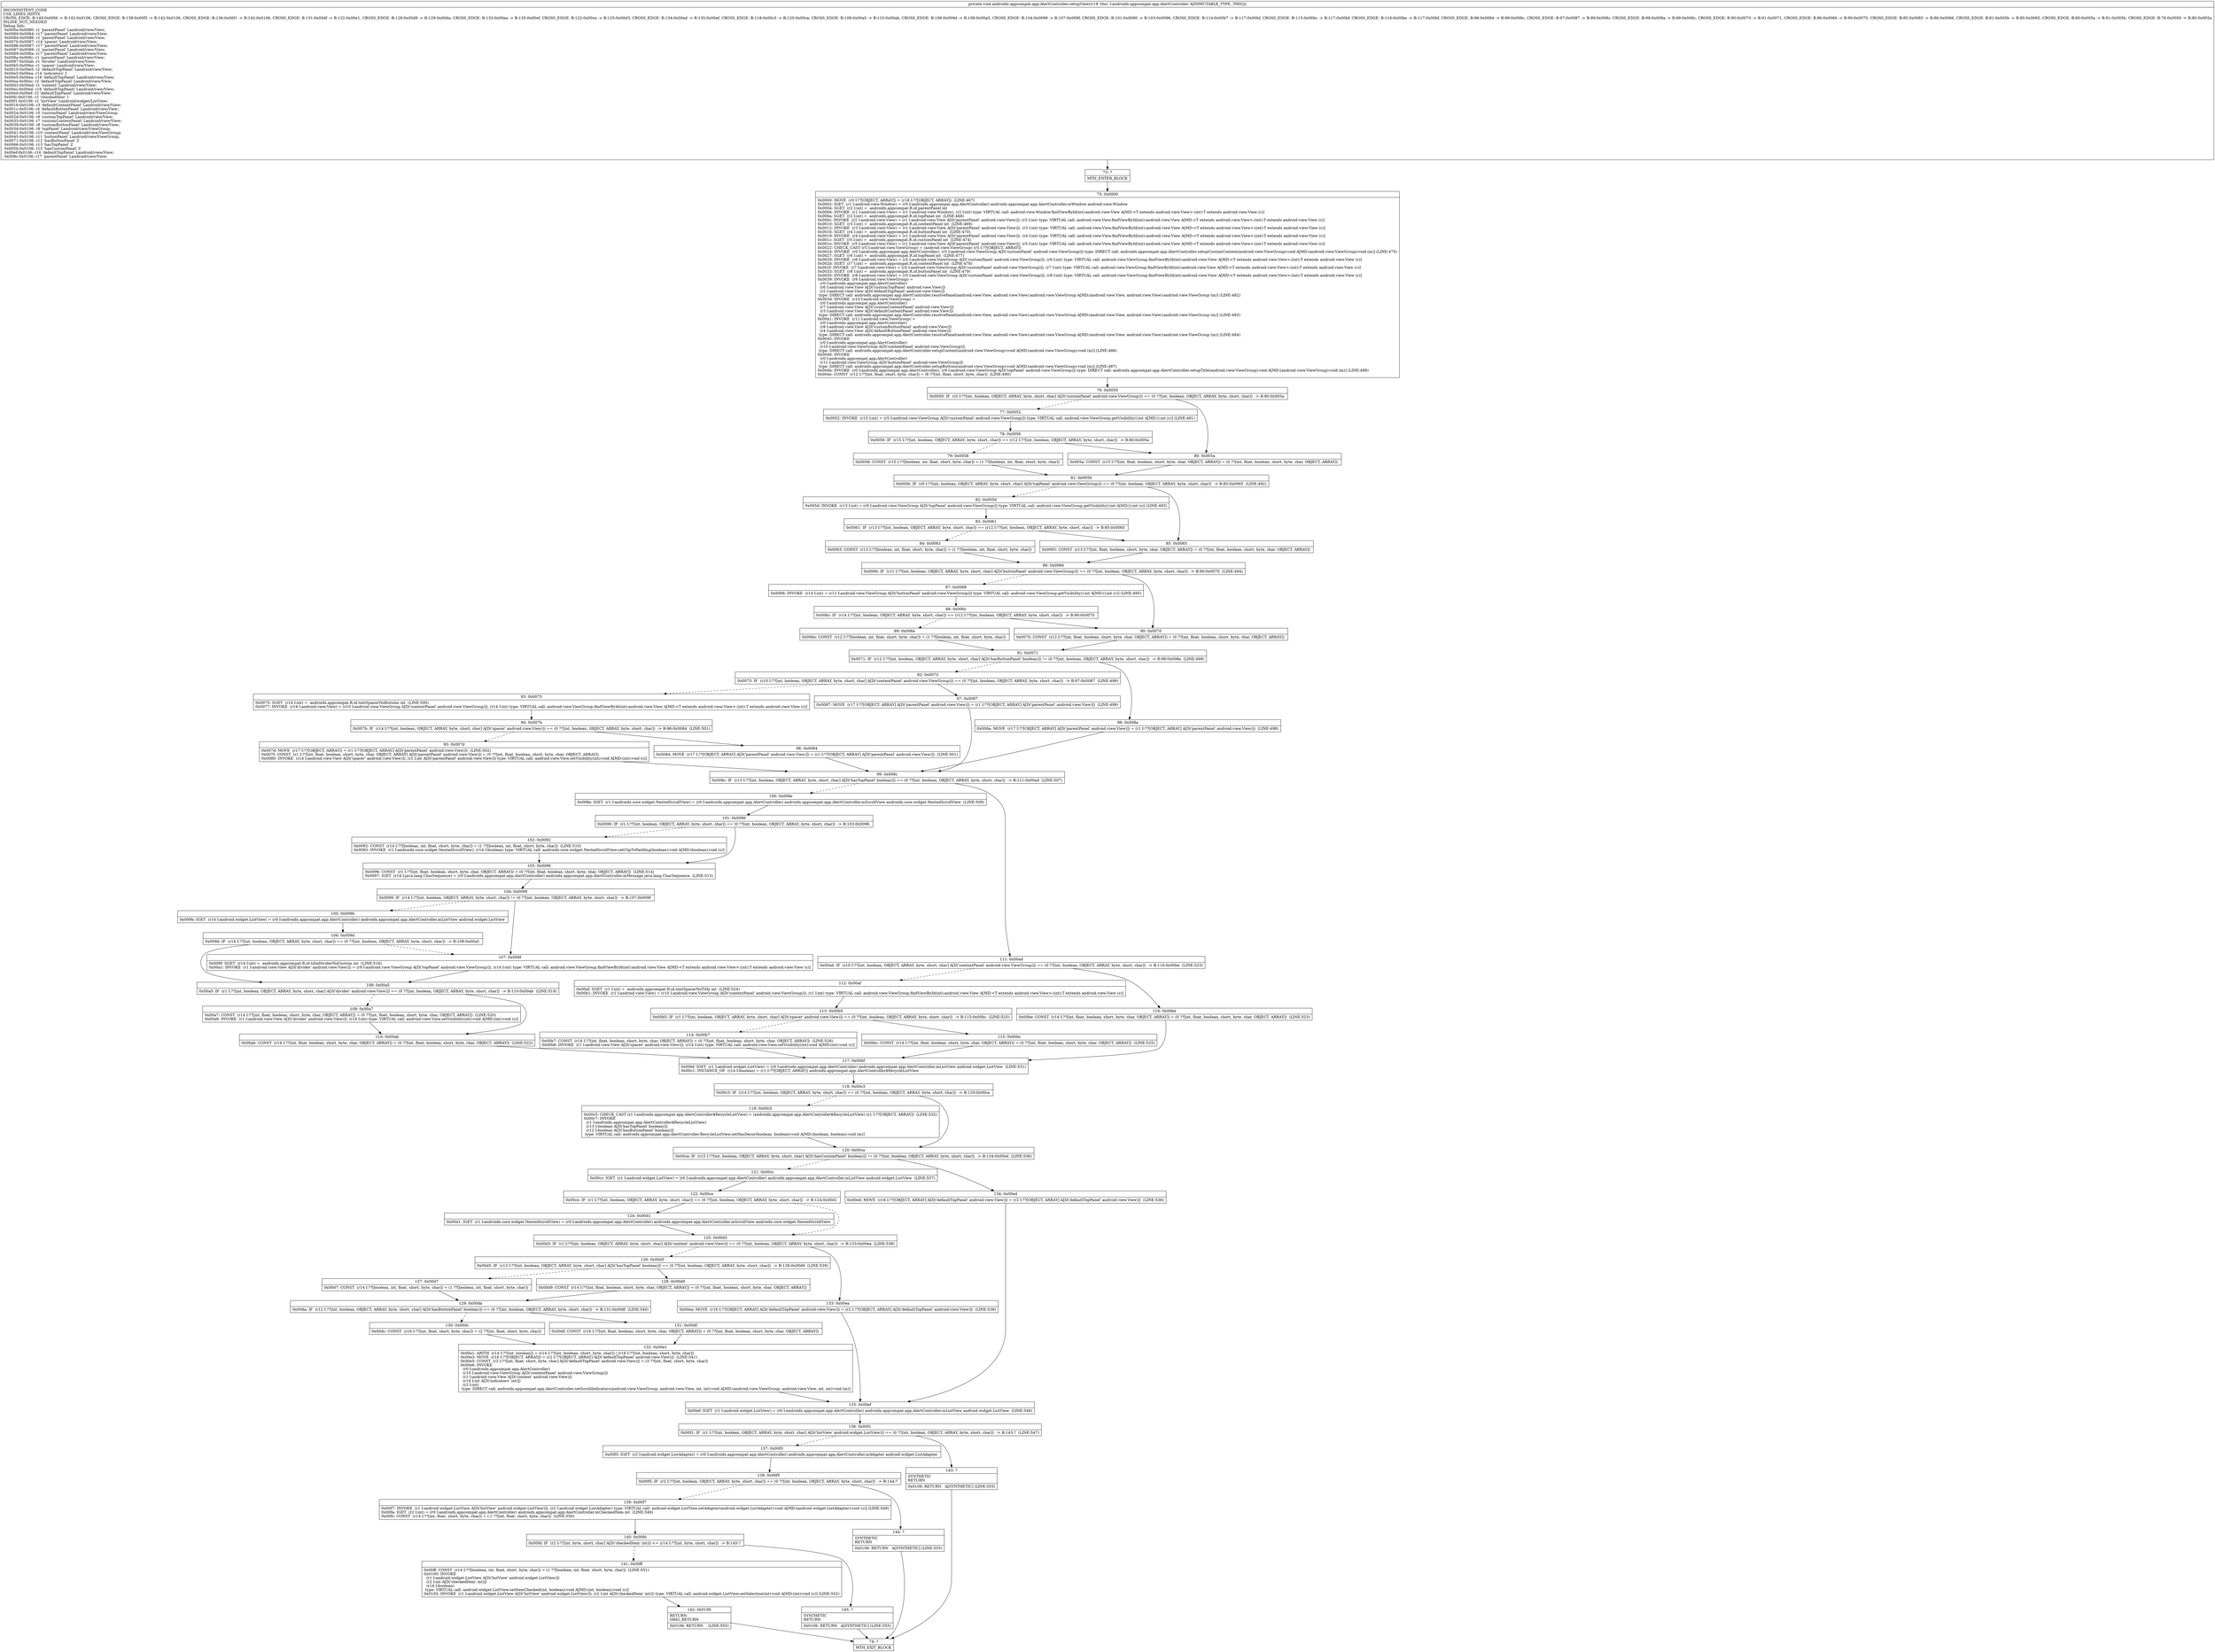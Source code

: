 digraph "CFG forandroidx.appcompat.app.AlertController.setupView()V" {
Node_73 [shape=record,label="{73\:\ ?|MTH_ENTER_BLOCK\l}"];
Node_75 [shape=record,label="{75\:\ 0x0000|0x0000: MOVE  (r0 I:??[OBJECT, ARRAY]) = (r18 I:??[OBJECT, ARRAY])  (LINE:467)\l0x0002: IGET  (r1 I:android.view.Window) = (r0 I:androidx.appcompat.app.AlertController) androidx.appcompat.app.AlertController.mWindow android.view.Window \l0x0004: SGET  (r2 I:int) =  androidx.appcompat.R.id.parentPanel int \l0x0006: INVOKE  (r1 I:android.view.View) = (r1 I:android.view.Window), (r2 I:int) type: VIRTUAL call: android.view.Window.findViewById(int):android.view.View A[MD:\<T extends android.view.View\>:(int):T extends android.view.View (c)]\l0x000a: SGET  (r2 I:int) =  androidx.appcompat.R.id.topPanel int  (LINE:468)\l0x000c: INVOKE  (r2 I:android.view.View) = (r1 I:android.view.View A[D('parentPanel' android.view.View)]), (r2 I:int) type: VIRTUAL call: android.view.View.findViewById(int):android.view.View A[MD:\<T extends android.view.View\>:(int):T extends android.view.View (c)]\l0x0010: SGET  (r3 I:int) =  androidx.appcompat.R.id.contentPanel int  (LINE:469)\l0x0012: INVOKE  (r3 I:android.view.View) = (r1 I:android.view.View A[D('parentPanel' android.view.View)]), (r3 I:int) type: VIRTUAL call: android.view.View.findViewById(int):android.view.View A[MD:\<T extends android.view.View\>:(int):T extends android.view.View (c)]\l0x0016: SGET  (r4 I:int) =  androidx.appcompat.R.id.buttonPanel int  (LINE:470)\l0x0018: INVOKE  (r4 I:android.view.View) = (r1 I:android.view.View A[D('parentPanel' android.view.View)]), (r4 I:int) type: VIRTUAL call: android.view.View.findViewById(int):android.view.View A[MD:\<T extends android.view.View\>:(int):T extends android.view.View (c)]\l0x001c: SGET  (r5 I:int) =  androidx.appcompat.R.id.customPanel int  (LINE:474)\l0x001e: INVOKE  (r5 I:android.view.View) = (r1 I:android.view.View A[D('parentPanel' android.view.View)]), (r5 I:int) type: VIRTUAL call: android.view.View.findViewById(int):android.view.View A[MD:\<T extends android.view.View\>:(int):T extends android.view.View (c)]\l0x0022: CHECK_CAST (r5 I:android.view.ViewGroup) = (android.view.ViewGroup) (r5 I:??[OBJECT, ARRAY]) \l0x0024: INVOKE  (r0 I:androidx.appcompat.app.AlertController), (r5 I:android.view.ViewGroup A[D('customPanel' android.view.ViewGroup)]) type: DIRECT call: androidx.appcompat.app.AlertController.setupCustomContent(android.view.ViewGroup):void A[MD:(android.view.ViewGroup):void (m)] (LINE:475)\l0x0027: SGET  (r6 I:int) =  androidx.appcompat.R.id.topPanel int  (LINE:477)\l0x0029: INVOKE  (r6 I:android.view.View) = (r5 I:android.view.ViewGroup A[D('customPanel' android.view.ViewGroup)]), (r6 I:int) type: VIRTUAL call: android.view.ViewGroup.findViewById(int):android.view.View A[MD:\<T extends android.view.View\>:(int):T extends android.view.View (c)]\l0x002d: SGET  (r7 I:int) =  androidx.appcompat.R.id.contentPanel int  (LINE:478)\l0x002f: INVOKE  (r7 I:android.view.View) = (r5 I:android.view.ViewGroup A[D('customPanel' android.view.ViewGroup)]), (r7 I:int) type: VIRTUAL call: android.view.ViewGroup.findViewById(int):android.view.View A[MD:\<T extends android.view.View\>:(int):T extends android.view.View (c)]\l0x0033: SGET  (r8 I:int) =  androidx.appcompat.R.id.buttonPanel int  (LINE:479)\l0x0035: INVOKE  (r8 I:android.view.View) = (r5 I:android.view.ViewGroup A[D('customPanel' android.view.ViewGroup)]), (r8 I:int) type: VIRTUAL call: android.view.ViewGroup.findViewById(int):android.view.View A[MD:\<T extends android.view.View\>:(int):T extends android.view.View (c)]\l0x0039: INVOKE  (r9 I:android.view.ViewGroup) = \l  (r0 I:androidx.appcompat.app.AlertController)\l  (r6 I:android.view.View A[D('customTopPanel' android.view.View)])\l  (r2 I:android.view.View A[D('defaultTopPanel' android.view.View)])\l type: DIRECT call: androidx.appcompat.app.AlertController.resolvePanel(android.view.View, android.view.View):android.view.ViewGroup A[MD:(android.view.View, android.view.View):android.view.ViewGroup (m)] (LINE:482)\l0x003d: INVOKE  (r10 I:android.view.ViewGroup) = \l  (r0 I:androidx.appcompat.app.AlertController)\l  (r7 I:android.view.View A[D('customContentPanel' android.view.View)])\l  (r3 I:android.view.View A[D('defaultContentPanel' android.view.View)])\l type: DIRECT call: androidx.appcompat.app.AlertController.resolvePanel(android.view.View, android.view.View):android.view.ViewGroup A[MD:(android.view.View, android.view.View):android.view.ViewGroup (m)] (LINE:483)\l0x0041: INVOKE  (r11 I:android.view.ViewGroup) = \l  (r0 I:androidx.appcompat.app.AlertController)\l  (r8 I:android.view.View A[D('customButtonPanel' android.view.View)])\l  (r4 I:android.view.View A[D('defaultButtonPanel' android.view.View)])\l type: DIRECT call: androidx.appcompat.app.AlertController.resolvePanel(android.view.View, android.view.View):android.view.ViewGroup A[MD:(android.view.View, android.view.View):android.view.ViewGroup (m)] (LINE:484)\l0x0045: INVOKE  \l  (r0 I:androidx.appcompat.app.AlertController)\l  (r10 I:android.view.ViewGroup A[D('contentPanel' android.view.ViewGroup)])\l type: DIRECT call: androidx.appcompat.app.AlertController.setupContent(android.view.ViewGroup):void A[MD:(android.view.ViewGroup):void (m)] (LINE:486)\l0x0048: INVOKE  \l  (r0 I:androidx.appcompat.app.AlertController)\l  (r11 I:android.view.ViewGroup A[D('buttonPanel' android.view.ViewGroup)])\l type: DIRECT call: androidx.appcompat.app.AlertController.setupButtons(android.view.ViewGroup):void A[MD:(android.view.ViewGroup):void (m)] (LINE:487)\l0x004b: INVOKE  (r0 I:androidx.appcompat.app.AlertController), (r9 I:android.view.ViewGroup A[D('topPanel' android.view.ViewGroup)]) type: DIRECT call: androidx.appcompat.app.AlertController.setupTitle(android.view.ViewGroup):void A[MD:(android.view.ViewGroup):void (m)] (LINE:488)\l0x004e: CONST  (r12 I:??[int, float, short, byte, char]) = (8 ??[int, float, short, byte, char])  (LINE:490)\l}"];
Node_76 [shape=record,label="{76\:\ 0x0050|0x0050: IF  (r5 I:??[int, boolean, OBJECT, ARRAY, byte, short, char] A[D('customPanel' android.view.ViewGroup)]) == (0 ??[int, boolean, OBJECT, ARRAY, byte, short, char])  \-\> B:80:0x005a \l}"];
Node_77 [shape=record,label="{77\:\ 0x0052|0x0052: INVOKE  (r15 I:int) = (r5 I:android.view.ViewGroup A[D('customPanel' android.view.ViewGroup)]) type: VIRTUAL call: android.view.ViewGroup.getVisibility():int A[MD:():int (c)] (LINE:491)\l}"];
Node_78 [shape=record,label="{78\:\ 0x0056|0x0056: IF  (r15 I:??[int, boolean, OBJECT, ARRAY, byte, short, char]) == (r12 I:??[int, boolean, OBJECT, ARRAY, byte, short, char])  \-\> B:80:0x005a \l}"];
Node_79 [shape=record,label="{79\:\ 0x0058|0x0058: CONST  (r15 I:??[boolean, int, float, short, byte, char]) = (1 ??[boolean, int, float, short, byte, char]) \l}"];
Node_81 [shape=record,label="{81\:\ 0x005b|0x005b: IF  (r9 I:??[int, boolean, OBJECT, ARRAY, byte, short, char] A[D('topPanel' android.view.ViewGroup)]) == (0 ??[int, boolean, OBJECT, ARRAY, byte, short, char])  \-\> B:85:0x0065  (LINE:492)\l}"];
Node_82 [shape=record,label="{82\:\ 0x005d|0x005d: INVOKE  (r13 I:int) = (r9 I:android.view.ViewGroup A[D('topPanel' android.view.ViewGroup)]) type: VIRTUAL call: android.view.ViewGroup.getVisibility():int A[MD:():int (c)] (LINE:493)\l}"];
Node_83 [shape=record,label="{83\:\ 0x0061|0x0061: IF  (r13 I:??[int, boolean, OBJECT, ARRAY, byte, short, char]) == (r12 I:??[int, boolean, OBJECT, ARRAY, byte, short, char])  \-\> B:85:0x0065 \l}"];
Node_84 [shape=record,label="{84\:\ 0x0063|0x0063: CONST  (r13 I:??[boolean, int, float, short, byte, char]) = (1 ??[boolean, int, float, short, byte, char]) \l}"];
Node_86 [shape=record,label="{86\:\ 0x0066|0x0066: IF  (r11 I:??[int, boolean, OBJECT, ARRAY, byte, short, char] A[D('buttonPanel' android.view.ViewGroup)]) == (0 ??[int, boolean, OBJECT, ARRAY, byte, short, char])  \-\> B:90:0x0070  (LINE:494)\l}"];
Node_87 [shape=record,label="{87\:\ 0x0068|0x0068: INVOKE  (r14 I:int) = (r11 I:android.view.ViewGroup A[D('buttonPanel' android.view.ViewGroup)]) type: VIRTUAL call: android.view.ViewGroup.getVisibility():int A[MD:():int (c)] (LINE:495)\l}"];
Node_88 [shape=record,label="{88\:\ 0x006c|0x006c: IF  (r14 I:??[int, boolean, OBJECT, ARRAY, byte, short, char]) == (r12 I:??[int, boolean, OBJECT, ARRAY, byte, short, char])  \-\> B:90:0x0070 \l}"];
Node_89 [shape=record,label="{89\:\ 0x006e|0x006e: CONST  (r12 I:??[boolean, int, float, short, byte, char]) = (1 ??[boolean, int, float, short, byte, char]) \l}"];
Node_91 [shape=record,label="{91\:\ 0x0071|0x0071: IF  (r12 I:??[int, boolean, OBJECT, ARRAY, byte, short, char] A[D('hasButtonPanel' boolean)]) != (0 ??[int, boolean, OBJECT, ARRAY, byte, short, char])  \-\> B:98:0x008a  (LINE:498)\l}"];
Node_92 [shape=record,label="{92\:\ 0x0073|0x0073: IF  (r10 I:??[int, boolean, OBJECT, ARRAY, byte, short, char] A[D('contentPanel' android.view.ViewGroup)]) == (0 ??[int, boolean, OBJECT, ARRAY, byte, short, char])  \-\> B:97:0x0087  (LINE:499)\l}"];
Node_93 [shape=record,label="{93\:\ 0x0075|0x0075: SGET  (r14 I:int) =  androidx.appcompat.R.id.textSpacerNoButtons int  (LINE:500)\l0x0077: INVOKE  (r14 I:android.view.View) = (r10 I:android.view.ViewGroup A[D('contentPanel' android.view.ViewGroup)]), (r14 I:int) type: VIRTUAL call: android.view.ViewGroup.findViewById(int):android.view.View A[MD:\<T extends android.view.View\>:(int):T extends android.view.View (c)]\l}"];
Node_94 [shape=record,label="{94\:\ 0x007b|0x007b: IF  (r14 I:??[int, boolean, OBJECT, ARRAY, byte, short, char] A[D('spacer' android.view.View)]) == (0 ??[int, boolean, OBJECT, ARRAY, byte, short, char])  \-\> B:96:0x0084  (LINE:501)\l}"];
Node_95 [shape=record,label="{95\:\ 0x007d|0x007d: MOVE  (r17 I:??[OBJECT, ARRAY]) = (r1 I:??[OBJECT, ARRAY] A[D('parentPanel' android.view.View)])  (LINE:502)\l0x007f: CONST  (r1 I:??[int, float, boolean, short, byte, char, OBJECT, ARRAY] A[D('parentPanel' android.view.View)]) = (0 ??[int, float, boolean, short, byte, char, OBJECT, ARRAY]) \l0x0080: INVOKE  (r14 I:android.view.View A[D('spacer' android.view.View)]), (r1 I:int A[D('parentPanel' android.view.View)]) type: VIRTUAL call: android.view.View.setVisibility(int):void A[MD:(int):void (c)]\l}"];
Node_99 [shape=record,label="{99\:\ 0x008c|0x008c: IF  (r13 I:??[int, boolean, OBJECT, ARRAY, byte, short, char] A[D('hasTopPanel' boolean)]) == (0 ??[int, boolean, OBJECT, ARRAY, byte, short, char])  \-\> B:111:0x00ad  (LINE:507)\l}"];
Node_100 [shape=record,label="{100\:\ 0x008e|0x008e: IGET  (r1 I:androidx.core.widget.NestedScrollView) = (r0 I:androidx.appcompat.app.AlertController) androidx.appcompat.app.AlertController.mScrollView androidx.core.widget.NestedScrollView  (LINE:509)\l}"];
Node_101 [shape=record,label="{101\:\ 0x0090|0x0090: IF  (r1 I:??[int, boolean, OBJECT, ARRAY, byte, short, char]) == (0 ??[int, boolean, OBJECT, ARRAY, byte, short, char])  \-\> B:103:0x0096 \l}"];
Node_102 [shape=record,label="{102\:\ 0x0092|0x0092: CONST  (r14 I:??[boolean, int, float, short, byte, char]) = (1 ??[boolean, int, float, short, byte, char])  (LINE:510)\l0x0093: INVOKE  (r1 I:androidx.core.widget.NestedScrollView), (r14 I:boolean) type: VIRTUAL call: androidx.core.widget.NestedScrollView.setClipToPadding(boolean):void A[MD:(boolean):void (s)]\l}"];
Node_103 [shape=record,label="{103\:\ 0x0096|0x0096: CONST  (r1 I:??[int, float, boolean, short, byte, char, OBJECT, ARRAY]) = (0 ??[int, float, boolean, short, byte, char, OBJECT, ARRAY])  (LINE:514)\l0x0097: IGET  (r14 I:java.lang.CharSequence) = (r0 I:androidx.appcompat.app.AlertController) androidx.appcompat.app.AlertController.mMessage java.lang.CharSequence  (LINE:515)\l}"];
Node_104 [shape=record,label="{104\:\ 0x0099|0x0099: IF  (r14 I:??[int, boolean, OBJECT, ARRAY, byte, short, char]) != (0 ??[int, boolean, OBJECT, ARRAY, byte, short, char])  \-\> B:107:0x009f \l}"];
Node_105 [shape=record,label="{105\:\ 0x009b|0x009b: IGET  (r14 I:android.widget.ListView) = (r0 I:androidx.appcompat.app.AlertController) androidx.appcompat.app.AlertController.mListView android.widget.ListView \l}"];
Node_106 [shape=record,label="{106\:\ 0x009d|0x009d: IF  (r14 I:??[int, boolean, OBJECT, ARRAY, byte, short, char]) == (0 ??[int, boolean, OBJECT, ARRAY, byte, short, char])  \-\> B:108:0x00a5 \l}"];
Node_108 [shape=record,label="{108\:\ 0x00a5|0x00a5: IF  (r1 I:??[int, boolean, OBJECT, ARRAY, byte, short, char] A[D('divider' android.view.View)]) == (0 ??[int, boolean, OBJECT, ARRAY, byte, short, char])  \-\> B:110:0x00ab  (LINE:519)\l}"];
Node_109 [shape=record,label="{109\:\ 0x00a7|0x00a7: CONST  (r14 I:??[int, float, boolean, short, byte, char, OBJECT, ARRAY]) = (0 ??[int, float, boolean, short, byte, char, OBJECT, ARRAY])  (LINE:520)\l0x00a8: INVOKE  (r1 I:android.view.View A[D('divider' android.view.View)]), (r14 I:int) type: VIRTUAL call: android.view.View.setVisibility(int):void A[MD:(int):void (c)]\l}"];
Node_110 [shape=record,label="{110\:\ 0x00ab|0x00ab: CONST  (r14 I:??[int, float, boolean, short, byte, char, OBJECT, ARRAY]) = (0 ??[int, float, boolean, short, byte, char, OBJECT, ARRAY])  (LINE:522)\l}"];
Node_117 [shape=record,label="{117\:\ 0x00bf|0x00bf: IGET  (r1 I:android.widget.ListView) = (r0 I:androidx.appcompat.app.AlertController) androidx.appcompat.app.AlertController.mListView android.widget.ListView  (LINE:531)\l0x00c1: INSTANCE_OF  (r14 I:boolean) = (r1 I:??[OBJECT, ARRAY]) androidx.appcompat.app.AlertController$RecycleListView \l}"];
Node_118 [shape=record,label="{118\:\ 0x00c3|0x00c3: IF  (r14 I:??[int, boolean, OBJECT, ARRAY, byte, short, char]) == (0 ??[int, boolean, OBJECT, ARRAY, byte, short, char])  \-\> B:120:0x00ca \l}"];
Node_119 [shape=record,label="{119\:\ 0x00c5|0x00c5: CHECK_CAST (r1 I:androidx.appcompat.app.AlertController$RecycleListView) = (androidx.appcompat.app.AlertController$RecycleListView) (r1 I:??[OBJECT, ARRAY])  (LINE:532)\l0x00c7: INVOKE  \l  (r1 I:androidx.appcompat.app.AlertController$RecycleListView)\l  (r13 I:boolean A[D('hasTopPanel' boolean)])\l  (r12 I:boolean A[D('hasButtonPanel' boolean)])\l type: VIRTUAL call: androidx.appcompat.app.AlertController.RecycleListView.setHasDecor(boolean, boolean):void A[MD:(boolean, boolean):void (m)]\l}"];
Node_120 [shape=record,label="{120\:\ 0x00ca|0x00ca: IF  (r15 I:??[int, boolean, OBJECT, ARRAY, byte, short, char] A[D('hasCustomPanel' boolean)]) != (0 ??[int, boolean, OBJECT, ARRAY, byte, short, char])  \-\> B:134:0x00ed  (LINE:536)\l}"];
Node_121 [shape=record,label="{121\:\ 0x00cc|0x00cc: IGET  (r1 I:android.widget.ListView) = (r0 I:androidx.appcompat.app.AlertController) androidx.appcompat.app.AlertController.mListView android.widget.ListView  (LINE:537)\l}"];
Node_122 [shape=record,label="{122\:\ 0x00ce|0x00ce: IF  (r1 I:??[int, boolean, OBJECT, ARRAY, byte, short, char]) == (0 ??[int, boolean, OBJECT, ARRAY, byte, short, char])  \-\> B:124:0x00d1 \l}"];
Node_124 [shape=record,label="{124\:\ 0x00d1|0x00d1: IGET  (r1 I:androidx.core.widget.NestedScrollView) = (r0 I:androidx.appcompat.app.AlertController) androidx.appcompat.app.AlertController.mScrollView androidx.core.widget.NestedScrollView \l}"];
Node_125 [shape=record,label="{125\:\ 0x00d3|0x00d3: IF  (r1 I:??[int, boolean, OBJECT, ARRAY, byte, short, char] A[D('content' android.view.View)]) == (0 ??[int, boolean, OBJECT, ARRAY, byte, short, char])  \-\> B:133:0x00ea  (LINE:538)\l}"];
Node_126 [shape=record,label="{126\:\ 0x00d5|0x00d5: IF  (r13 I:??[int, boolean, OBJECT, ARRAY, byte, short, char] A[D('hasTopPanel' boolean)]) == (0 ??[int, boolean, OBJECT, ARRAY, byte, short, char])  \-\> B:128:0x00d9  (LINE:539)\l}"];
Node_127 [shape=record,label="{127\:\ 0x00d7|0x00d7: CONST  (r14 I:??[boolean, int, float, short, byte, char]) = (1 ??[boolean, int, float, short, byte, char]) \l}"];
Node_129 [shape=record,label="{129\:\ 0x00da|0x00da: IF  (r12 I:??[int, boolean, OBJECT, ARRAY, byte, short, char] A[D('hasButtonPanel' boolean)]) == (0 ??[int, boolean, OBJECT, ARRAY, byte, short, char])  \-\> B:131:0x00df  (LINE:540)\l}"];
Node_130 [shape=record,label="{130\:\ 0x00dc|0x00dc: CONST  (r16 I:??[int, float, short, byte, char]) = (2 ??[int, float, short, byte, char]) \l}"];
Node_132 [shape=record,label="{132\:\ 0x00e1|0x00e1: ARITH  (r14 I:??[int, boolean]) = (r14 I:??[int, boolean, short, byte, char]) \| (r16 I:??[int, boolean, short, byte, char]) \l0x00e3: MOVE  (r16 I:??[OBJECT, ARRAY]) = (r2 I:??[OBJECT, ARRAY] A[D('defaultTopPanel' android.view.View)])  (LINE:541)\l0x00e5: CONST  (r2 I:??[int, float, short, byte, char] A[D('defaultTopPanel' android.view.View)]) = (3 ??[int, float, short, byte, char]) \l0x00e6: INVOKE  \l  (r0 I:androidx.appcompat.app.AlertController)\l  (r10 I:android.view.ViewGroup A[D('contentPanel' android.view.ViewGroup)])\l  (r1 I:android.view.View A[D('content' android.view.View)])\l  (r14 I:int A[D('indicators' int)])\l  (r2 I:int)\l type: DIRECT call: androidx.appcompat.app.AlertController.setScrollIndicators(android.view.ViewGroup, android.view.View, int, int):void A[MD:(android.view.ViewGroup, android.view.View, int, int):void (m)]\l}"];
Node_135 [shape=record,label="{135\:\ 0x00ef|0x00ef: IGET  (r1 I:android.widget.ListView) = (r0 I:androidx.appcompat.app.AlertController) androidx.appcompat.app.AlertController.mListView android.widget.ListView  (LINE:546)\l}"];
Node_136 [shape=record,label="{136\:\ 0x00f1|0x00f1: IF  (r1 I:??[int, boolean, OBJECT, ARRAY, byte, short, char] A[D('listView' android.widget.ListView)]) == (0 ??[int, boolean, OBJECT, ARRAY, byte, short, char])  \-\> B:143:?  (LINE:547)\l}"];
Node_137 [shape=record,label="{137\:\ 0x00f3|0x00f3: IGET  (r2 I:android.widget.ListAdapter) = (r0 I:androidx.appcompat.app.AlertController) androidx.appcompat.app.AlertController.mAdapter android.widget.ListAdapter \l}"];
Node_138 [shape=record,label="{138\:\ 0x00f5|0x00f5: IF  (r2 I:??[int, boolean, OBJECT, ARRAY, byte, short, char]) == (0 ??[int, boolean, OBJECT, ARRAY, byte, short, char])  \-\> B:144:? \l}"];
Node_139 [shape=record,label="{139\:\ 0x00f7|0x00f7: INVOKE  (r1 I:android.widget.ListView A[D('listView' android.widget.ListView)]), (r2 I:android.widget.ListAdapter) type: VIRTUAL call: android.widget.ListView.setAdapter(android.widget.ListAdapter):void A[MD:(android.widget.ListAdapter):void (c)] (LINE:548)\l0x00fa: IGET  (r2 I:int) = (r0 I:androidx.appcompat.app.AlertController) androidx.appcompat.app.AlertController.mCheckedItem int  (LINE:549)\l0x00fc: CONST  (r14 I:??[int, float, short, byte, char]) = (\-1 ??[int, float, short, byte, char])  (LINE:550)\l}"];
Node_140 [shape=record,label="{140\:\ 0x00fd|0x00fd: IF  (r2 I:??[int, byte, short, char] A[D('checkedItem' int)]) \<= (r14 I:??[int, byte, short, char])  \-\> B:145:? \l}"];
Node_141 [shape=record,label="{141\:\ 0x00ff|0x00ff: CONST  (r14 I:??[boolean, int, float, short, byte, char]) = (1 ??[boolean, int, float, short, byte, char])  (LINE:551)\l0x0100: INVOKE  \l  (r1 I:android.widget.ListView A[D('listView' android.widget.ListView)])\l  (r2 I:int A[D('checkedItem' int)])\l  (r14 I:boolean)\l type: VIRTUAL call: android.widget.ListView.setItemChecked(int, boolean):void A[MD:(int, boolean):void (c)]\l0x0103: INVOKE  (r1 I:android.widget.ListView A[D('listView' android.widget.ListView)]), (r2 I:int A[D('checkedItem' int)]) type: VIRTUAL call: android.widget.ListView.setSelection(int):void A[MD:(int):void (c)] (LINE:552)\l}"];
Node_142 [shape=record,label="{142\:\ 0x0106|RETURN\lORIG_RETURN\l|0x0106: RETURN    (LINE:555)\l}"];
Node_74 [shape=record,label="{74\:\ ?|MTH_EXIT_BLOCK\l}"];
Node_145 [shape=record,label="{145\:\ ?|SYNTHETIC\lRETURN\l|0x0106: RETURN   A[SYNTHETIC] (LINE:555)\l}"];
Node_144 [shape=record,label="{144\:\ ?|SYNTHETIC\lRETURN\l|0x0106: RETURN   A[SYNTHETIC] (LINE:555)\l}"];
Node_143 [shape=record,label="{143\:\ ?|SYNTHETIC\lRETURN\l|0x0106: RETURN   A[SYNTHETIC] (LINE:555)\l}"];
Node_131 [shape=record,label="{131\:\ 0x00df|0x00df: CONST  (r16 I:??[int, float, boolean, short, byte, char, OBJECT, ARRAY]) = (0 ??[int, float, boolean, short, byte, char, OBJECT, ARRAY]) \l}"];
Node_128 [shape=record,label="{128\:\ 0x00d9|0x00d9: CONST  (r14 I:??[int, float, boolean, short, byte, char, OBJECT, ARRAY]) = (0 ??[int, float, boolean, short, byte, char, OBJECT, ARRAY]) \l}"];
Node_133 [shape=record,label="{133\:\ 0x00ea|0x00ea: MOVE  (r16 I:??[OBJECT, ARRAY] A[D('defaultTopPanel' android.view.View)]) = (r2 I:??[OBJECT, ARRAY] A[D('defaultTopPanel' android.view.View)])  (LINE:538)\l}"];
Node_134 [shape=record,label="{134\:\ 0x00ed|0x00ed: MOVE  (r16 I:??[OBJECT, ARRAY] A[D('defaultTopPanel' android.view.View)]) = (r2 I:??[OBJECT, ARRAY] A[D('defaultTopPanel' android.view.View)])  (LINE:536)\l}"];
Node_107 [shape=record,label="{107\:\ 0x009f|0x009f: SGET  (r14 I:int) =  androidx.appcompat.R.id.titleDividerNoCustom int  (LINE:516)\l0x00a1: INVOKE  (r1 I:android.view.View A[D('divider' android.view.View)]) = (r9 I:android.view.ViewGroup A[D('topPanel' android.view.ViewGroup)]), (r14 I:int) type: VIRTUAL call: android.view.ViewGroup.findViewById(int):android.view.View A[MD:\<T extends android.view.View\>:(int):T extends android.view.View (c)]\l}"];
Node_111 [shape=record,label="{111\:\ 0x00ad|0x00ad: IF  (r10 I:??[int, boolean, OBJECT, ARRAY, byte, short, char] A[D('contentPanel' android.view.ViewGroup)]) == (0 ??[int, boolean, OBJECT, ARRAY, byte, short, char])  \-\> B:116:0x00be  (LINE:523)\l}"];
Node_112 [shape=record,label="{112\:\ 0x00af|0x00af: SGET  (r1 I:int) =  androidx.appcompat.R.id.textSpacerNoTitle int  (LINE:524)\l0x00b1: INVOKE  (r1 I:android.view.View) = (r10 I:android.view.ViewGroup A[D('contentPanel' android.view.ViewGroup)]), (r1 I:int) type: VIRTUAL call: android.view.ViewGroup.findViewById(int):android.view.View A[MD:\<T extends android.view.View\>:(int):T extends android.view.View (c)]\l}"];
Node_113 [shape=record,label="{113\:\ 0x00b5|0x00b5: IF  (r1 I:??[int, boolean, OBJECT, ARRAY, byte, short, char] A[D('spacer' android.view.View)]) == (0 ??[int, boolean, OBJECT, ARRAY, byte, short, char])  \-\> B:115:0x00bc  (LINE:525)\l}"];
Node_114 [shape=record,label="{114\:\ 0x00b7|0x00b7: CONST  (r14 I:??[int, float, boolean, short, byte, char, OBJECT, ARRAY]) = (0 ??[int, float, boolean, short, byte, char, OBJECT, ARRAY])  (LINE:526)\l0x00b8: INVOKE  (r1 I:android.view.View A[D('spacer' android.view.View)]), (r14 I:int) type: VIRTUAL call: android.view.View.setVisibility(int):void A[MD:(int):void (c)]\l}"];
Node_115 [shape=record,label="{115\:\ 0x00bc|0x00bc: CONST  (r14 I:??[int, float, boolean, short, byte, char, OBJECT, ARRAY]) = (0 ??[int, float, boolean, short, byte, char, OBJECT, ARRAY])  (LINE:525)\l}"];
Node_116 [shape=record,label="{116\:\ 0x00be|0x00be: CONST  (r14 I:??[int, float, boolean, short, byte, char, OBJECT, ARRAY]) = (0 ??[int, float, boolean, short, byte, char, OBJECT, ARRAY])  (LINE:523)\l}"];
Node_96 [shape=record,label="{96\:\ 0x0084|0x0084: MOVE  (r17 I:??[OBJECT, ARRAY] A[D('parentPanel' android.view.View)]) = (r1 I:??[OBJECT, ARRAY] A[D('parentPanel' android.view.View)])  (LINE:501)\l}"];
Node_97 [shape=record,label="{97\:\ 0x0087|0x0087: MOVE  (r17 I:??[OBJECT, ARRAY] A[D('parentPanel' android.view.View)]) = (r1 I:??[OBJECT, ARRAY] A[D('parentPanel' android.view.View)])  (LINE:499)\l}"];
Node_98 [shape=record,label="{98\:\ 0x008a|0x008a: MOVE  (r17 I:??[OBJECT, ARRAY] A[D('parentPanel' android.view.View)]) = (r1 I:??[OBJECT, ARRAY] A[D('parentPanel' android.view.View)])  (LINE:498)\l}"];
Node_90 [shape=record,label="{90\:\ 0x0070|0x0070: CONST  (r12 I:??[int, float, boolean, short, byte, char, OBJECT, ARRAY]) = (0 ??[int, float, boolean, short, byte, char, OBJECT, ARRAY]) \l}"];
Node_85 [shape=record,label="{85\:\ 0x0065|0x0065: CONST  (r13 I:??[int, float, boolean, short, byte, char, OBJECT, ARRAY]) = (0 ??[int, float, boolean, short, byte, char, OBJECT, ARRAY]) \l}"];
Node_80 [shape=record,label="{80\:\ 0x005a|0x005a: CONST  (r15 I:??[int, float, boolean, short, byte, char, OBJECT, ARRAY]) = (0 ??[int, float, boolean, short, byte, char, OBJECT, ARRAY]) \l}"];
MethodNode[shape=record,label="{private void androidx.appcompat.app.AlertController.setupView((r18 'this' I:androidx.appcompat.app.AlertController A[IMMUTABLE_TYPE, THIS]))  | INCONSISTENT_CODE\lUSE_LINES_HINTS\lCROSS_EDGE: B:140:0x00fd \-\> B:142:0x0106, CROSS_EDGE: B:138:0x00f5 \-\> B:142:0x0106, CROSS_EDGE: B:136:0x00f1 \-\> B:142:0x0106, CROSS_EDGE: B:131:0x00df \-\> B:132:0x00e1, CROSS_EDGE: B:128:0x00d9 \-\> B:129:0x00da, CROSS_EDGE: B:133:0x00ea \-\> B:135:0x00ef, CROSS_EDGE: B:122:0x00ce \-\> B:125:0x00d3, CROSS_EDGE: B:134:0x00ed \-\> B:135:0x00ef, CROSS_EDGE: B:118:0x00c3 \-\> B:120:0x00ca, CROSS_EDGE: B:108:0x00a5 \-\> B:110:0x00ab, CROSS_EDGE: B:106:0x009d \-\> B:108:0x00a5, CROSS_EDGE: B:104:0x0099 \-\> B:107:0x009f, CROSS_EDGE: B:101:0x0090 \-\> B:103:0x0096, CROSS_EDGE: B:114:0x00b7 \-\> B:117:0x00bf, CROSS_EDGE: B:115:0x00bc \-\> B:117:0x00bf, CROSS_EDGE: B:116:0x00be \-\> B:117:0x00bf, CROSS_EDGE: B:96:0x0084 \-\> B:99:0x008c, CROSS_EDGE: B:97:0x0087 \-\> B:99:0x008c, CROSS_EDGE: B:98:0x008a \-\> B:99:0x008c, CROSS_EDGE: B:90:0x0070 \-\> B:91:0x0071, CROSS_EDGE: B:86:0x0066 \-\> B:90:0x0070, CROSS_EDGE: B:85:0x0065 \-\> B:86:0x0066, CROSS_EDGE: B:81:0x005b \-\> B:85:0x0065, CROSS_EDGE: B:80:0x005a \-\> B:81:0x005b, CROSS_EDGE: B:76:0x0050 \-\> B:80:0x005a\lINLINE_NOT_NEEDED\lDebug Info:\l  0x000a\-0x0080: r1 'parentPanel' Landroid\/view\/View;\l  0x0080\-0x0084: r17 'parentPanel' Landroid\/view\/View;\l  0x0084\-0x0086: r1 'parentPanel' Landroid\/view\/View;\l  0x007b\-0x0087: r14 'spacer' Landroid\/view\/View;\l  0x0086\-0x0087: r17 'parentPanel' Landroid\/view\/View;\l  0x0087\-0x0089: r1 'parentPanel' Landroid\/view\/View;\l  0x0089\-0x008a: r17 'parentPanel' Landroid\/view\/View;\l  0x008a\-0x008c: r1 'parentPanel' Landroid\/view\/View;\l  0x0097\-0x00ab: r1 'divider' Landroid\/view\/View;\l  0x00b5\-0x00be: r1 'spacer' Landroid\/view\/View;\l  0x0010\-0x00e5: r2 'defaultTopPanel' Landroid\/view\/View;\l  0x00e3\-0x00ea: r14 'indicators' I\l  0x00e5\-0x00ea: r16 'defaultTopPanel' Landroid\/view\/View;\l  0x00ea\-0x00ec: r2 'defaultTopPanel' Landroid\/view\/View;\l  0x00d3\-0x00ed: r1 'content' Landroid\/view\/View;\l  0x00ec\-0x00ed: r16 'defaultTopPanel' Landroid\/view\/View;\l  0x00ed\-0x00ef: r2 'defaultTopPanel' Landroid\/view\/View;\l  0x00fc\-0x0106: r2 'checkedItem' I\l  0x00f1\-0x0106: r1 'listView' Landroid\/widget\/ListView;\l  0x0016\-0x0106: r3 'defaultContentPanel' Landroid\/view\/View;\l  0x001c\-0x0106: r4 'defaultButtonPanel' Landroid\/view\/View;\l  0x0024\-0x0106: r5 'customPanel' Landroid\/view\/ViewGroup;\l  0x002d\-0x0106: r6 'customTopPanel' Landroid\/view\/View;\l  0x0033\-0x0106: r7 'customContentPanel' Landroid\/view\/View;\l  0x0039\-0x0106: r8 'customButtonPanel' Landroid\/view\/View;\l  0x003d\-0x0106: r9 'topPanel' Landroid\/view\/ViewGroup;\l  0x0041\-0x0106: r10 'contentPanel' Landroid\/view\/ViewGroup;\l  0x0045\-0x0106: r11 'buttonPanel' Landroid\/view\/ViewGroup;\l  0x0071\-0x0106: r12 'hasButtonPanel' Z\l  0x0066\-0x0106: r13 'hasTopPanel' Z\l  0x005b\-0x0106: r15 'hasCustomPanel' Z\l  0x00ef\-0x0106: r16 'defaultTopPanel' Landroid\/view\/View;\l  0x008c\-0x0106: r17 'parentPanel' Landroid\/view\/View;\l}"];
MethodNode -> Node_73;Node_73 -> Node_75;
Node_75 -> Node_76;
Node_76 -> Node_77[style=dashed];
Node_76 -> Node_80;
Node_77 -> Node_78;
Node_78 -> Node_79[style=dashed];
Node_78 -> Node_80;
Node_79 -> Node_81;
Node_81 -> Node_82[style=dashed];
Node_81 -> Node_85;
Node_82 -> Node_83;
Node_83 -> Node_84[style=dashed];
Node_83 -> Node_85;
Node_84 -> Node_86;
Node_86 -> Node_87[style=dashed];
Node_86 -> Node_90;
Node_87 -> Node_88;
Node_88 -> Node_89[style=dashed];
Node_88 -> Node_90;
Node_89 -> Node_91;
Node_91 -> Node_92[style=dashed];
Node_91 -> Node_98;
Node_92 -> Node_93[style=dashed];
Node_92 -> Node_97;
Node_93 -> Node_94;
Node_94 -> Node_95[style=dashed];
Node_94 -> Node_96;
Node_95 -> Node_99;
Node_99 -> Node_100[style=dashed];
Node_99 -> Node_111;
Node_100 -> Node_101;
Node_101 -> Node_102[style=dashed];
Node_101 -> Node_103;
Node_102 -> Node_103;
Node_103 -> Node_104;
Node_104 -> Node_105[style=dashed];
Node_104 -> Node_107;
Node_105 -> Node_106;
Node_106 -> Node_107[style=dashed];
Node_106 -> Node_108;
Node_108 -> Node_109[style=dashed];
Node_108 -> Node_110;
Node_109 -> Node_110;
Node_110 -> Node_117;
Node_117 -> Node_118;
Node_118 -> Node_119[style=dashed];
Node_118 -> Node_120;
Node_119 -> Node_120;
Node_120 -> Node_121[style=dashed];
Node_120 -> Node_134;
Node_121 -> Node_122;
Node_122 -> Node_124;
Node_122 -> Node_125[style=dashed];
Node_124 -> Node_125;
Node_125 -> Node_126[style=dashed];
Node_125 -> Node_133;
Node_126 -> Node_127[style=dashed];
Node_126 -> Node_128;
Node_127 -> Node_129;
Node_129 -> Node_130[style=dashed];
Node_129 -> Node_131;
Node_130 -> Node_132;
Node_132 -> Node_135;
Node_135 -> Node_136;
Node_136 -> Node_137[style=dashed];
Node_136 -> Node_143;
Node_137 -> Node_138;
Node_138 -> Node_139[style=dashed];
Node_138 -> Node_144;
Node_139 -> Node_140;
Node_140 -> Node_141[style=dashed];
Node_140 -> Node_145;
Node_141 -> Node_142;
Node_142 -> Node_74;
Node_145 -> Node_74;
Node_144 -> Node_74;
Node_143 -> Node_74;
Node_131 -> Node_132;
Node_128 -> Node_129;
Node_133 -> Node_135;
Node_134 -> Node_135;
Node_107 -> Node_108;
Node_111 -> Node_112[style=dashed];
Node_111 -> Node_116;
Node_112 -> Node_113;
Node_113 -> Node_114[style=dashed];
Node_113 -> Node_115;
Node_114 -> Node_117;
Node_115 -> Node_117;
Node_116 -> Node_117;
Node_96 -> Node_99;
Node_97 -> Node_99;
Node_98 -> Node_99;
Node_90 -> Node_91;
Node_85 -> Node_86;
Node_80 -> Node_81;
}

